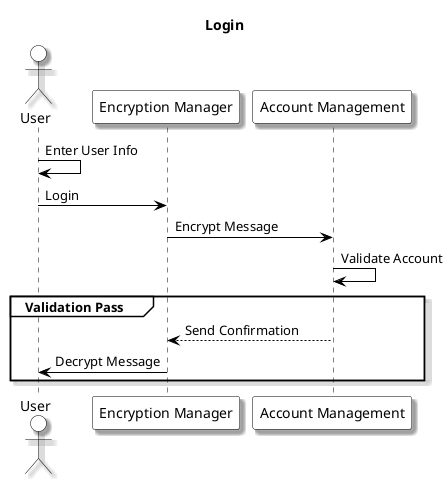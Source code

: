 @startuml
title Login

' ----- General Diagram Settings -----
skinparam backgroundColor white
skinparam shadowing true

' ----- Sequence/Lifeline Settings -----
skinparam sequence {
  ArrowColor black
  LifeLineBorderColor black
  LifeLineBackgroundColor white
  LifeLineStyle dotted
  ParticipantBorderColor black
  ParticipantBackgroundColor white
  ActorBorderColor black
  ActorBackgroundColor white

  ' Group styling for "Validation Pass"
  GroupBorderColor black
  GroupBackgroundColor white
  GroupTitleBackgroundColor white
}

' Define participants in left-to-right order
actor "User" as U
participant "Encryption Manager" as EM
participant "Account Management" as AM

' ----- Message Flow -----
U -> U: Enter User Info
U -> EM: Login
EM -> AM: Encrypt Message
AM -> AM: Validate Account

group Validation Pass
  AM -[#black,dashed]> EM: Send Confirmation
  EM -> U: Decrypt Message
end

@enduml
